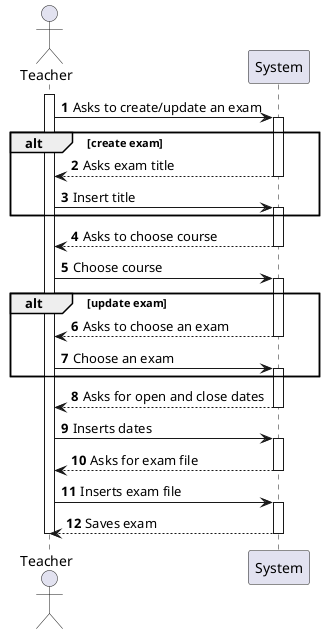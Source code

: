 @startuml
autonumber

autoactivate on

actor Teacher
activate Teacher


Teacher -> System: Asks to create/update an exam
alt create exam
System --> Teacher: Asks exam title
Teacher -> System: Insert title
end
System --> Teacher: Asks to choose course
Teacher -> System: Choose course
alt update exam
System --> Teacher: Asks to choose an exam
Teacher -> System: Choose an exam
end
System --> Teacher: Asks for open and close dates
Teacher -> System: Inserts dates

System --> Teacher: Asks for exam file
Teacher -> System: Inserts exam file

System --> Teacher: Saves exam

deactivate Teacher

@enduml